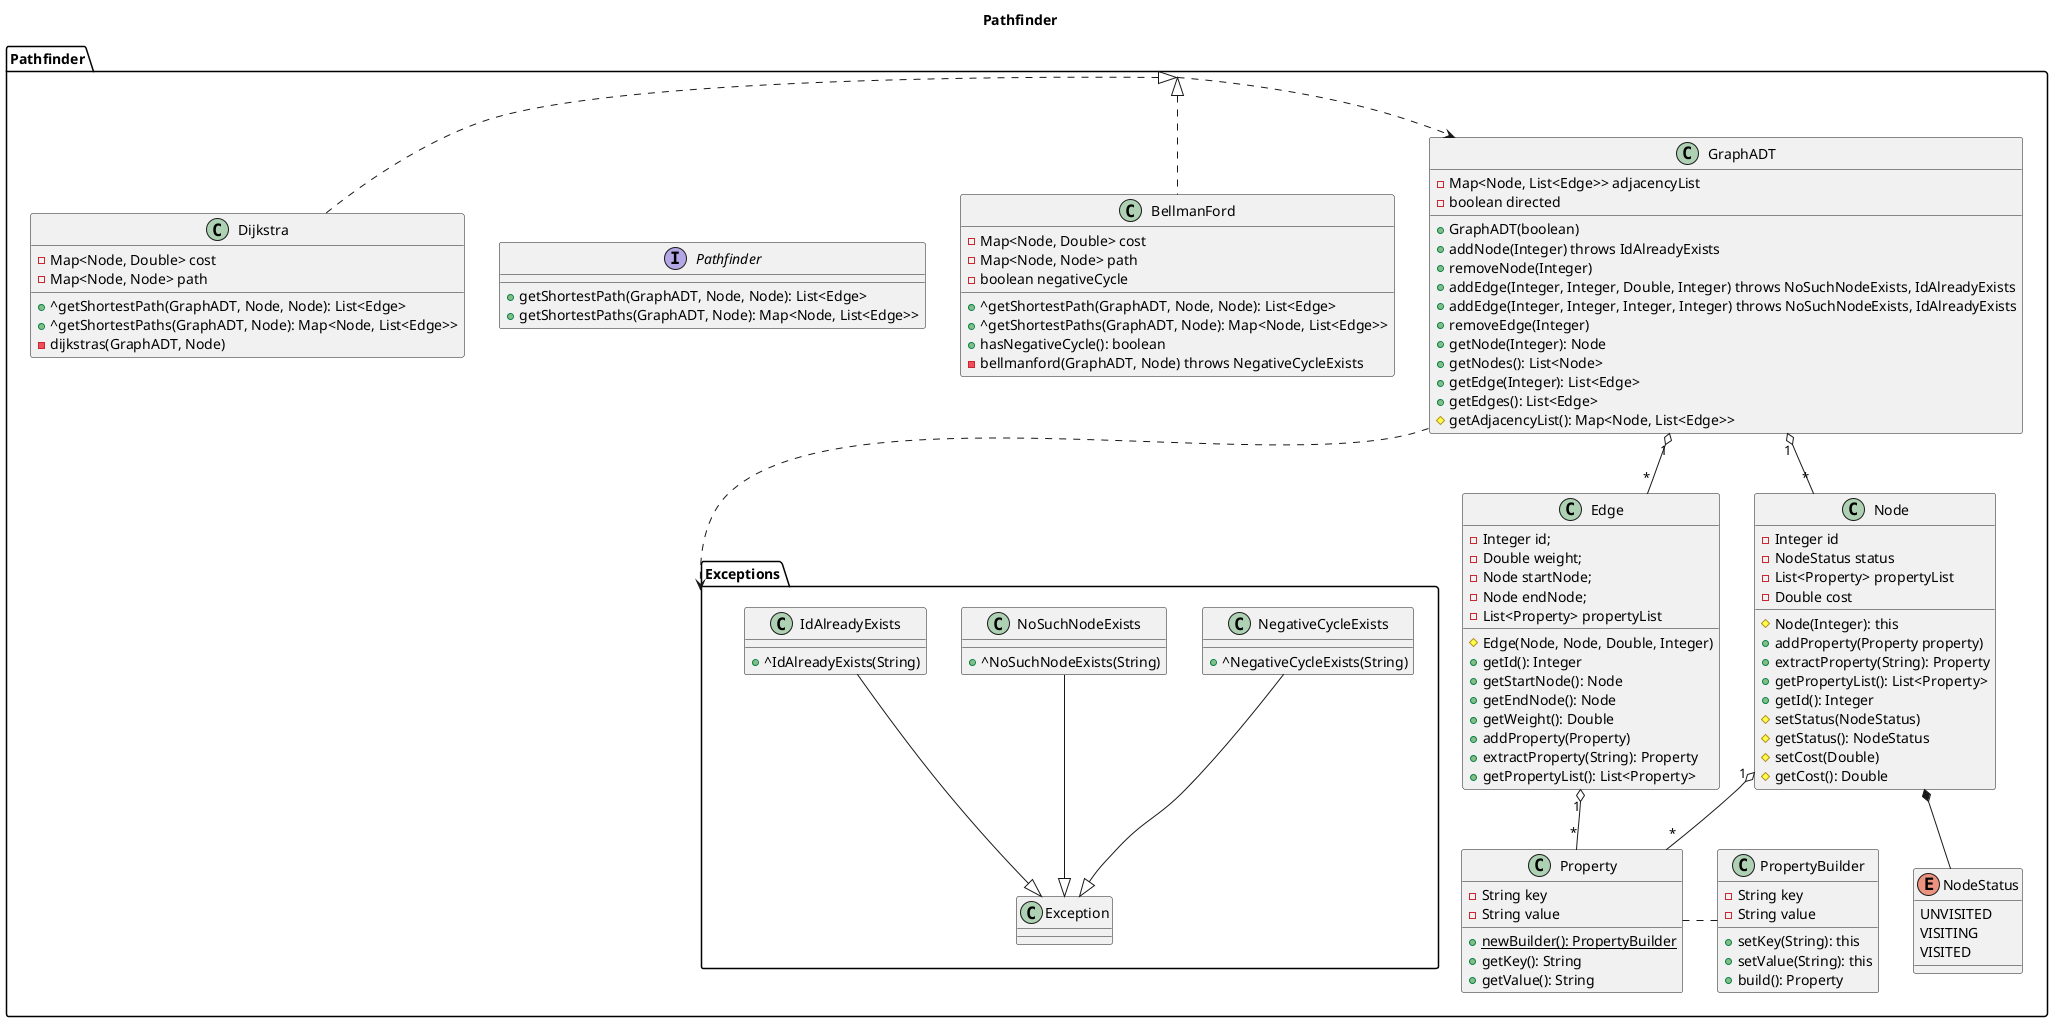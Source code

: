 @startuml

title Pathfinder

package Pathfinder {

  package Exceptions {

    class NegativeCycleExists {
      +^NegativeCycleExists(String)
    }

    class NoSuchNodeExists {
      +^NoSuchNodeExists(String)
    }

    class IdAlreadyExists {
      +^IdAlreadyExists(String)
    }

  }

  class BellmanFord {
    -Map<Node, Double> cost
    -Map<Node, Node> path
    -boolean negativeCycle
    +^getShortestPath(GraphADT, Node, Node): List<Edge>
    +^getShortestPaths(GraphADT, Node): Map<Node, List<Edge>>
    +hasNegativeCycle(): boolean
    -bellmanford(GraphADT, Node) throws NegativeCycleExists
  }

  class Dijkstra {
    -Map<Node, Double> cost
    -Map<Node, Node> path
    +^getShortestPath(GraphADT, Node, Node): List<Edge>
    +^getShortestPaths(GraphADT, Node): Map<Node, List<Edge>>
    -dijkstras(GraphADT, Node)
  }

  interface Pathfinder {
    +getShortestPath(GraphADT, Node, Node): List<Edge>
    +getShortestPaths(GraphADT, Node): Map<Node, List<Edge>>
  }

  class GraphADT {
    -Map<Node, List<Edge>> adjacencyList
    -boolean directed

    +GraphADT(boolean)
    +addNode(Integer) throws IdAlreadyExists
    +removeNode(Integer)
    +addEdge(Integer, Integer, Double, Integer) throws NoSuchNodeExists, IdAlreadyExists
    +addEdge(Integer, Integer, Integer, Integer) throws NoSuchNodeExists, IdAlreadyExists
    +removeEdge(Integer)
    +getNode(Integer): Node
    +getNodes(): List<Node>
    +getEdge(Integer): List<Edge>
    +getEdges(): List<Edge>
    #getAdjacencyList(): Map<Node, List<Edge>>
  }

  class Node {
    -Integer id
    -NodeStatus status
    -List<Property> propertyList
    -Double cost

    #Node(Integer): this
    +addProperty(Property property)
    +extractProperty(String): Property
    +getPropertyList(): List<Property>
    +getId(): Integer
    #setStatus(NodeStatus)
    #getStatus(): NodeStatus
    #setCost(Double)
    #getCost(): Double
  }

  enum NodeStatus {
      UNVISITED
      VISITING
      VISITED
    }

  class Edge {
    -Integer id;
    -Double weight;
    -Node startNode;
    -Node endNode;
    -List<Property> propertyList

    #Edge(Node, Node, Double, Integer)
    +getId(): Integer
    +getStartNode(): Node
    +getEndNode(): Node
    +getWeight(): Double
    +addProperty(Property)
    +extractProperty(String): Property
    +getPropertyList(): List<Property>
  }

  class Property {
    -String key
    -String value

    +{static} newBuilder(): PropertyBuilder
    +getKey(): String
    +getValue(): String
  }

  class PropertyBuilder {
    -String key
    -String value

    +setKey(String): this
    +setValue(String): this
    +build(): Property
  }

}

NoSuchNodeExists --|> Pathfinder.Exceptions.Exception
NegativeCycleExists -down-|> Pathfinder.Exceptions.Exception
IdAlreadyExists --|> Pathfinder.Exceptions.Exception

BellmanFord .up.|> Pathfinder
Dijkstra .up.|> Pathfinder
BellmanFord -[hidden]-> Exceptions
Pathfinder ..> GraphADT

GraphADT ..> Exceptions
GraphADT "1" o-- "*" Edge
GraphADT "1" o-- "*" Node
Node *-- NodeStatus
PropertyBuilder .left. Property
Node "1" o-- "*" Property
Edge "1" o-- "*" Property


@enduml